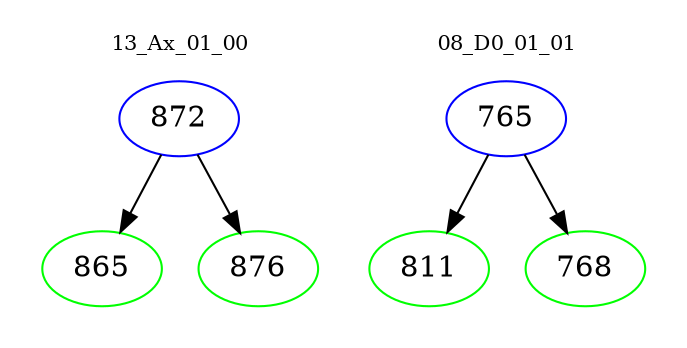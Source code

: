 digraph{
subgraph cluster_0 {
color = white
label = "13_Ax_01_00";
fontsize=10;
T0_872 [label="872", color="blue"]
T0_872 -> T0_865 [color="black"]
T0_865 [label="865", color="green"]
T0_872 -> T0_876 [color="black"]
T0_876 [label="876", color="green"]
}
subgraph cluster_1 {
color = white
label = "08_D0_01_01";
fontsize=10;
T1_765 [label="765", color="blue"]
T1_765 -> T1_811 [color="black"]
T1_811 [label="811", color="green"]
T1_765 -> T1_768 [color="black"]
T1_768 [label="768", color="green"]
}
}
